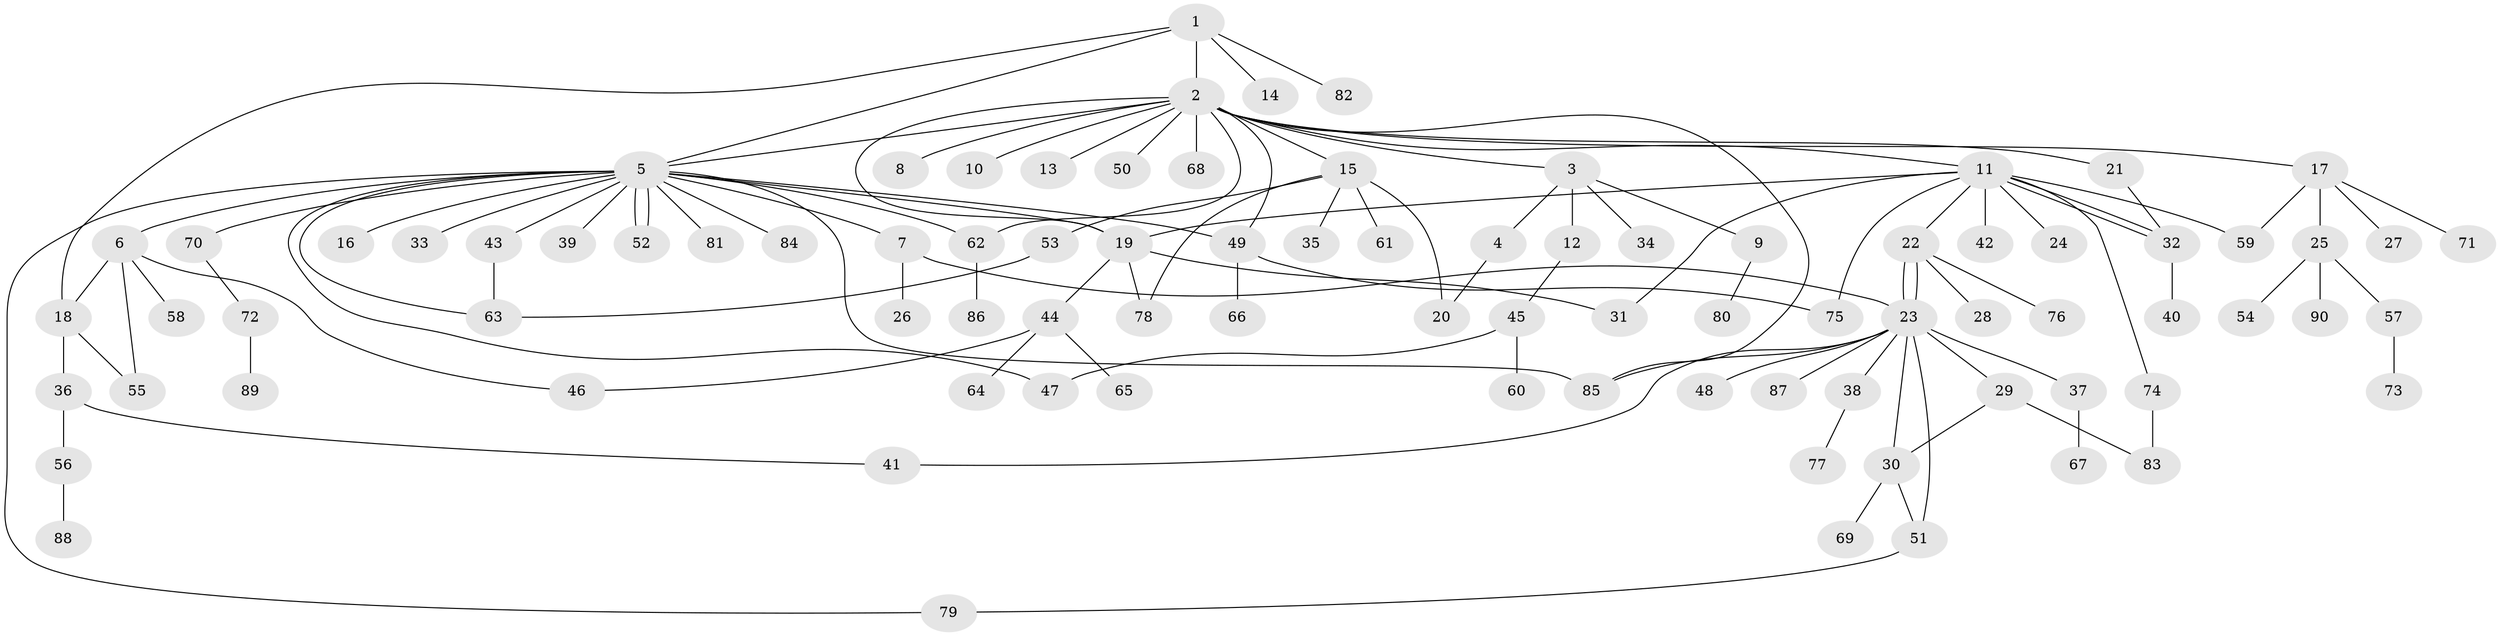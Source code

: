 // coarse degree distribution, {19: 0.027777777777777776, 1: 0.6666666666666666, 2: 0.2222222222222222, 5: 0.027777777777777776, 3: 0.027777777777777776, 13: 0.027777777777777776}
// Generated by graph-tools (version 1.1) at 2025/51/03/04/25 21:51:04]
// undirected, 90 vertices, 117 edges
graph export_dot {
graph [start="1"]
  node [color=gray90,style=filled];
  1;
  2;
  3;
  4;
  5;
  6;
  7;
  8;
  9;
  10;
  11;
  12;
  13;
  14;
  15;
  16;
  17;
  18;
  19;
  20;
  21;
  22;
  23;
  24;
  25;
  26;
  27;
  28;
  29;
  30;
  31;
  32;
  33;
  34;
  35;
  36;
  37;
  38;
  39;
  40;
  41;
  42;
  43;
  44;
  45;
  46;
  47;
  48;
  49;
  50;
  51;
  52;
  53;
  54;
  55;
  56;
  57;
  58;
  59;
  60;
  61;
  62;
  63;
  64;
  65;
  66;
  67;
  68;
  69;
  70;
  71;
  72;
  73;
  74;
  75;
  76;
  77;
  78;
  79;
  80;
  81;
  82;
  83;
  84;
  85;
  86;
  87;
  88;
  89;
  90;
  1 -- 2;
  1 -- 5;
  1 -- 14;
  1 -- 18;
  1 -- 82;
  2 -- 3;
  2 -- 5;
  2 -- 8;
  2 -- 10;
  2 -- 11;
  2 -- 13;
  2 -- 15;
  2 -- 17;
  2 -- 19;
  2 -- 21;
  2 -- 49;
  2 -- 50;
  2 -- 62;
  2 -- 68;
  2 -- 85;
  3 -- 4;
  3 -- 9;
  3 -- 12;
  3 -- 34;
  4 -- 20;
  5 -- 6;
  5 -- 7;
  5 -- 16;
  5 -- 19;
  5 -- 33;
  5 -- 39;
  5 -- 43;
  5 -- 47;
  5 -- 49;
  5 -- 52;
  5 -- 52;
  5 -- 62;
  5 -- 63;
  5 -- 70;
  5 -- 79;
  5 -- 81;
  5 -- 84;
  5 -- 85;
  6 -- 18;
  6 -- 46;
  6 -- 55;
  6 -- 58;
  7 -- 23;
  7 -- 26;
  9 -- 80;
  11 -- 19;
  11 -- 22;
  11 -- 24;
  11 -- 31;
  11 -- 32;
  11 -- 32;
  11 -- 42;
  11 -- 59;
  11 -- 74;
  11 -- 75;
  12 -- 45;
  15 -- 20;
  15 -- 35;
  15 -- 53;
  15 -- 61;
  15 -- 78;
  17 -- 25;
  17 -- 27;
  17 -- 59;
  17 -- 71;
  18 -- 36;
  18 -- 55;
  19 -- 31;
  19 -- 44;
  19 -- 78;
  21 -- 32;
  22 -- 23;
  22 -- 23;
  22 -- 28;
  22 -- 76;
  23 -- 29;
  23 -- 30;
  23 -- 37;
  23 -- 38;
  23 -- 41;
  23 -- 48;
  23 -- 51;
  23 -- 85;
  23 -- 87;
  25 -- 54;
  25 -- 57;
  25 -- 90;
  29 -- 30;
  29 -- 83;
  30 -- 51;
  30 -- 69;
  32 -- 40;
  36 -- 41;
  36 -- 56;
  37 -- 67;
  38 -- 77;
  43 -- 63;
  44 -- 46;
  44 -- 64;
  44 -- 65;
  45 -- 47;
  45 -- 60;
  49 -- 66;
  49 -- 75;
  51 -- 79;
  53 -- 63;
  56 -- 88;
  57 -- 73;
  62 -- 86;
  70 -- 72;
  72 -- 89;
  74 -- 83;
}
